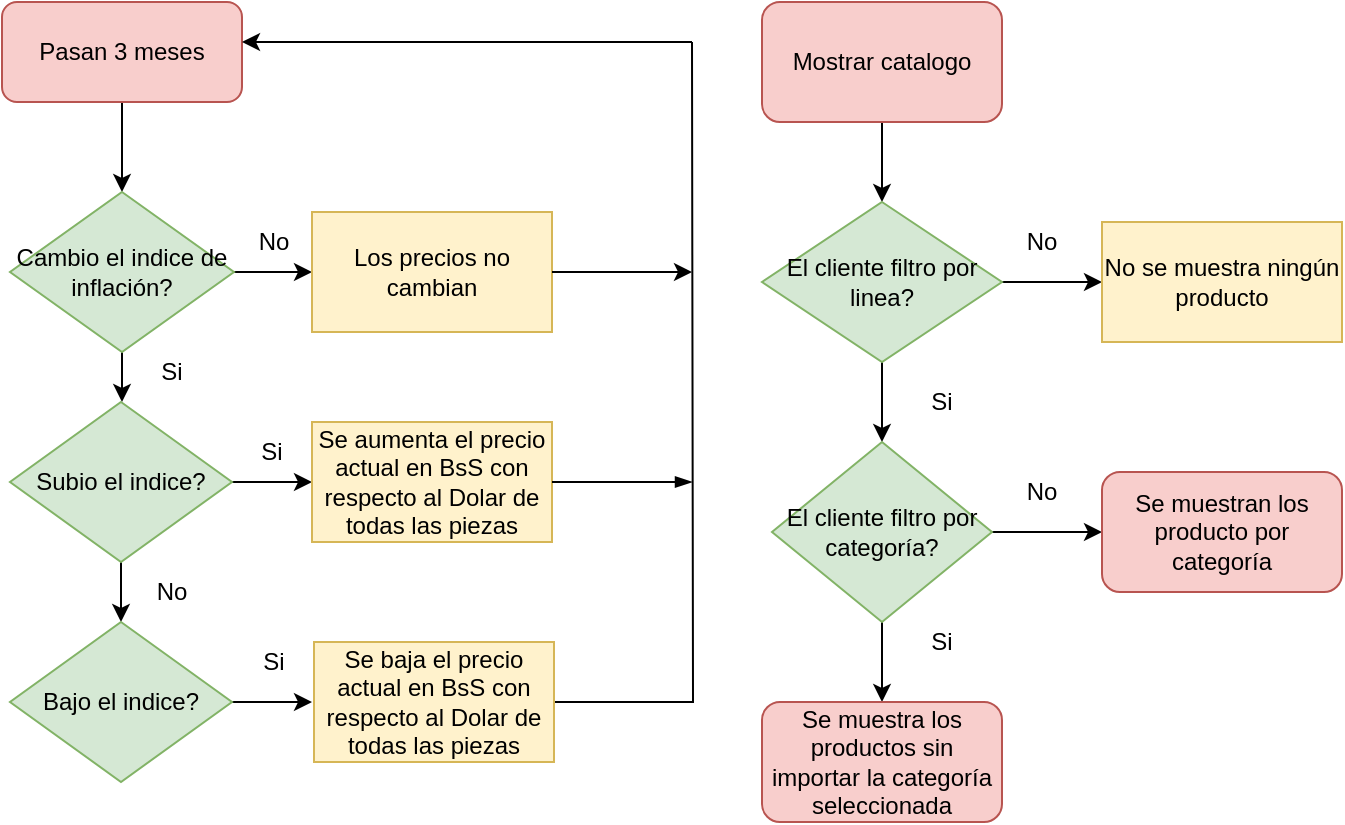 <mxfile version="10.6.7" type="device"><diagram id="4fAUtl6oEkzVibYN3ypi" name="Page-1"><mxGraphModel dx="1394" dy="715" grid="1" gridSize="10" guides="1" tooltips="1" connect="1" arrows="1" fold="1" page="1" pageScale="1" pageWidth="413" pageHeight="291" math="0" shadow="0"><root><mxCell id="0"/><mxCell id="1" parent="0"/><mxCell id="f2nGoe6IRTDVN_i2VUTL-8" value="" style="edgeStyle=orthogonalEdgeStyle;rounded=0;orthogonalLoop=1;jettySize=auto;html=1;" parent="1" source="f2nGoe6IRTDVN_i2VUTL-1" target="f2nGoe6IRTDVN_i2VUTL-5" edge="1"><mxGeometry relative="1" as="geometry"/></mxCell><mxCell id="f2nGoe6IRTDVN_i2VUTL-1" value="Pasan 3 meses" style="rounded=1;whiteSpace=wrap;html=1;fillColor=#f8cecc;strokeColor=#b85450;" parent="1" vertex="1"><mxGeometry x="10" width="120" height="50" as="geometry"/></mxCell><mxCell id="f2nGoe6IRTDVN_i2VUTL-9" style="edgeStyle=orthogonalEdgeStyle;rounded=0;orthogonalLoop=1;jettySize=auto;html=1;" parent="1" source="f2nGoe6IRTDVN_i2VUTL-5" edge="1"><mxGeometry relative="1" as="geometry"><mxPoint x="165" y="135" as="targetPoint"/></mxGeometry></mxCell><mxCell id="f2nGoe6IRTDVN_i2VUTL-12" style="edgeStyle=orthogonalEdgeStyle;rounded=0;orthogonalLoop=1;jettySize=auto;html=1;" parent="1" source="f2nGoe6IRTDVN_i2VUTL-5" edge="1"><mxGeometry relative="1" as="geometry"><mxPoint x="70" y="200" as="targetPoint"/></mxGeometry></mxCell><mxCell id="f2nGoe6IRTDVN_i2VUTL-5" value="&lt;font style=&quot;font-size: 12px&quot;&gt;Cambio el indice de inflación?&lt;/font&gt;" style="rhombus;whiteSpace=wrap;html=1;fillColor=#d5e8d4;strokeColor=#82b366;" parent="1" vertex="1"><mxGeometry x="14" y="95" width="112" height="80" as="geometry"/></mxCell><mxCell id="f2nGoe6IRTDVN_i2VUTL-10" value="No" style="text;html=1;strokeColor=none;fillColor=none;align=center;verticalAlign=middle;whiteSpace=wrap;rounded=0;" parent="1" vertex="1"><mxGeometry x="126" y="110" width="40" height="20" as="geometry"/></mxCell><mxCell id="f2nGoe6IRTDVN_i2VUTL-14" style="edgeStyle=orthogonalEdgeStyle;rounded=0;orthogonalLoop=1;jettySize=auto;html=1;" parent="1" source="f2nGoe6IRTDVN_i2VUTL-13" edge="1"><mxGeometry relative="1" as="geometry"><mxPoint x="165" y="240" as="targetPoint"/></mxGeometry></mxCell><mxCell id="f2nGoe6IRTDVN_i2VUTL-17" style="edgeStyle=orthogonalEdgeStyle;rounded=0;orthogonalLoop=1;jettySize=auto;html=1;" parent="1" source="f2nGoe6IRTDVN_i2VUTL-13" edge="1"><mxGeometry relative="1" as="geometry"><mxPoint x="69.5" y="310" as="targetPoint"/></mxGeometry></mxCell><mxCell id="f2nGoe6IRTDVN_i2VUTL-13" value="Subio el indice?" style="rhombus;whiteSpace=wrap;html=1;fillColor=#d5e8d4;strokeColor=#82b366;" parent="1" vertex="1"><mxGeometry x="14" y="200" width="111" height="80" as="geometry"/></mxCell><mxCell id="f2nGoe6IRTDVN_i2VUTL-16" value="Si" style="text;html=1;strokeColor=none;fillColor=none;align=center;verticalAlign=middle;whiteSpace=wrap;rounded=0;" parent="1" vertex="1"><mxGeometry x="125" y="215" width="40" height="20" as="geometry"/></mxCell><mxCell id="f2nGoe6IRTDVN_i2VUTL-19" value="Si" style="text;html=1;strokeColor=none;fillColor=none;align=center;verticalAlign=middle;whiteSpace=wrap;rounded=0;" parent="1" vertex="1"><mxGeometry x="75" y="175" width="40" height="20" as="geometry"/></mxCell><mxCell id="f2nGoe6IRTDVN_i2VUTL-21" style="edgeStyle=orthogonalEdgeStyle;rounded=0;orthogonalLoop=1;jettySize=auto;html=1;" parent="1" source="f2nGoe6IRTDVN_i2VUTL-20" edge="1"><mxGeometry relative="1" as="geometry"><mxPoint x="165" y="350" as="targetPoint"/></mxGeometry></mxCell><mxCell id="f2nGoe6IRTDVN_i2VUTL-20" value="Bajo el indice?" style="rhombus;whiteSpace=wrap;html=1;fillColor=#d5e8d4;strokeColor=#82b366;" parent="1" vertex="1"><mxGeometry x="14" y="310" width="111" height="80" as="geometry"/></mxCell><mxCell id="f2nGoe6IRTDVN_i2VUTL-22" value="Si" style="text;html=1;strokeColor=none;fillColor=none;align=center;verticalAlign=middle;whiteSpace=wrap;rounded=0;" parent="1" vertex="1"><mxGeometry x="126" y="320" width="40" height="20" as="geometry"/></mxCell><mxCell id="f2nGoe6IRTDVN_i2VUTL-23" value="No" style="text;html=1;strokeColor=none;fillColor=none;align=center;verticalAlign=middle;whiteSpace=wrap;rounded=0;" parent="1" vertex="1"><mxGeometry x="75" y="285" width="40" height="20" as="geometry"/></mxCell><mxCell id="f2nGoe6IRTDVN_i2VUTL-25" value="&lt;span&gt;Los precios no cambian&lt;/span&gt;" style="rounded=0;whiteSpace=wrap;html=1;fillColor=#fff2cc;strokeColor=#d6b656;" parent="1" vertex="1"><mxGeometry x="165" y="105" width="120" height="60" as="geometry"/></mxCell><mxCell id="f2nGoe6IRTDVN_i2VUTL-26" value="&lt;span&gt;Se aumenta el precio actual en BsS con respecto al Dolar de todas las piezas&lt;/span&gt;" style="rounded=0;whiteSpace=wrap;html=1;fillColor=#fff2cc;strokeColor=#d6b656;" parent="1" vertex="1"><mxGeometry x="165" y="210" width="120" height="60" as="geometry"/></mxCell><mxCell id="f2nGoe6IRTDVN_i2VUTL-31" style="edgeStyle=orthogonalEdgeStyle;rounded=0;orthogonalLoop=1;jettySize=auto;html=1;endArrow=none;endFill=0;" parent="1" source="f2nGoe6IRTDVN_i2VUTL-27" edge="1"><mxGeometry relative="1" as="geometry"><mxPoint x="355" y="20" as="targetPoint"/></mxGeometry></mxCell><mxCell id="f2nGoe6IRTDVN_i2VUTL-27" value="&lt;span&gt;Se baja el precio actual en BsS con respecto al Dolar de todas las piezas&lt;/span&gt;" style="rounded=0;whiteSpace=wrap;html=1;fillColor=#fff2cc;strokeColor=#d6b656;" parent="1" vertex="1"><mxGeometry x="166" y="320" width="120" height="60" as="geometry"/></mxCell><mxCell id="f2nGoe6IRTDVN_i2VUTL-32" value="" style="endArrow=classic;html=1;entryX=1;entryY=0.4;entryDx=0;entryDy=0;entryPerimeter=0;" parent="1" target="f2nGoe6IRTDVN_i2VUTL-1" edge="1"><mxGeometry width="50" height="50" relative="1" as="geometry"><mxPoint x="355" y="20" as="sourcePoint"/><mxPoint x="311" y="10" as="targetPoint"/></mxGeometry></mxCell><mxCell id="f2nGoe6IRTDVN_i2VUTL-33" value="" style="endArrow=blockThin;html=1;exitX=1;exitY=0.5;exitDx=0;exitDy=0;endFill=1;" parent="1" source="f2nGoe6IRTDVN_i2VUTL-26" edge="1"><mxGeometry width="50" height="50" relative="1" as="geometry"><mxPoint x="286" y="265" as="sourcePoint"/><mxPoint x="355" y="240" as="targetPoint"/></mxGeometry></mxCell><mxCell id="f2nGoe6IRTDVN_i2VUTL-34" value="" style="endArrow=classic;html=1;exitX=1;exitY=0.5;exitDx=0;exitDy=0;" parent="1" source="f2nGoe6IRTDVN_i2VUTL-25" edge="1"><mxGeometry width="50" height="50" relative="1" as="geometry"><mxPoint x="295" y="160" as="sourcePoint"/><mxPoint x="355" y="135" as="targetPoint"/></mxGeometry></mxCell><mxCell id="45Foew-adKrm_LWI_su1-1" style="edgeStyle=orthogonalEdgeStyle;rounded=0;orthogonalLoop=1;jettySize=auto;html=1;entryX=0.5;entryY=0;entryDx=0;entryDy=0;" parent="1" source="45Foew-adKrm_LWI_su1-2" target="45Foew-adKrm_LWI_su1-5" edge="1"><mxGeometry relative="1" as="geometry"/></mxCell><mxCell id="45Foew-adKrm_LWI_su1-2" value="Mostrar catalogo" style="rounded=1;whiteSpace=wrap;html=1;fillColor=#f8cecc;strokeColor=#b85450;" parent="1" vertex="1"><mxGeometry x="390" width="120" height="60" as="geometry"/></mxCell><mxCell id="45Foew-adKrm_LWI_su1-3" style="edgeStyle=orthogonalEdgeStyle;rounded=0;orthogonalLoop=1;jettySize=auto;html=1;entryX=0;entryY=0.5;entryDx=0;entryDy=0;" parent="1" source="45Foew-adKrm_LWI_su1-5" target="45Foew-adKrm_LWI_su1-9" edge="1"><mxGeometry relative="1" as="geometry"/></mxCell><mxCell id="45Foew-adKrm_LWI_su1-4" style="edgeStyle=orthogonalEdgeStyle;rounded=0;orthogonalLoop=1;jettySize=auto;html=1;entryX=0.5;entryY=0;entryDx=0;entryDy=0;" parent="1" source="45Foew-adKrm_LWI_su1-5" target="45Foew-adKrm_LWI_su1-8" edge="1"><mxGeometry relative="1" as="geometry"/></mxCell><mxCell id="45Foew-adKrm_LWI_su1-5" value="El cliente filtro por linea?" style="rhombus;whiteSpace=wrap;html=1;fillColor=#d5e8d4;strokeColor=#82b366;" parent="1" vertex="1"><mxGeometry x="390" y="100" width="120" height="80" as="geometry"/></mxCell><mxCell id="45Foew-adKrm_LWI_su1-6" style="edgeStyle=orthogonalEdgeStyle;rounded=0;orthogonalLoop=1;jettySize=auto;html=1;entryX=0;entryY=0.5;entryDx=0;entryDy=0;" parent="1" source="45Foew-adKrm_LWI_su1-8" edge="1"><mxGeometry relative="1" as="geometry"><mxPoint x="560" y="265" as="targetPoint"/></mxGeometry></mxCell><mxCell id="45Foew-adKrm_LWI_su1-7" style="edgeStyle=orthogonalEdgeStyle;rounded=0;orthogonalLoop=1;jettySize=auto;html=1;entryX=0.5;entryY=0;entryDx=0;entryDy=0;" parent="1" source="45Foew-adKrm_LWI_su1-8" edge="1"><mxGeometry relative="1" as="geometry"><mxPoint x="450" y="350" as="targetPoint"/></mxGeometry></mxCell><mxCell id="45Foew-adKrm_LWI_su1-8" value="El cliente filtro por categoría?" style="rhombus;whiteSpace=wrap;html=1;fillColor=#d5e8d4;strokeColor=#82b366;" parent="1" vertex="1"><mxGeometry x="395" y="220" width="110" height="90" as="geometry"/></mxCell><mxCell id="45Foew-adKrm_LWI_su1-9" value="No se muestra ningún producto" style="rounded=0;whiteSpace=wrap;html=1;fillColor=#fff2cc;strokeColor=#d6b656;" parent="1" vertex="1"><mxGeometry x="560" y="110" width="120" height="60" as="geometry"/></mxCell><mxCell id="45Foew-adKrm_LWI_su1-10" value="&lt;span&gt;Se muestran los producto por categoría&lt;/span&gt;" style="rounded=1;whiteSpace=wrap;html=1;fillColor=#f8cecc;strokeColor=#b85450;" parent="1" vertex="1"><mxGeometry x="560" y="235" width="120" height="60" as="geometry"/></mxCell><mxCell id="45Foew-adKrm_LWI_su1-11" value="&lt;span&gt;Se muestra los productos sin importar la categoría seleccionada&lt;/span&gt;" style="rounded=1;whiteSpace=wrap;html=1;fillColor=#f8cecc;strokeColor=#b85450;" parent="1" vertex="1"><mxGeometry x="390" y="350" width="120" height="60" as="geometry"/></mxCell><mxCell id="45Foew-adKrm_LWI_su1-12" value="No" style="text;html=1;strokeColor=none;fillColor=none;align=center;verticalAlign=middle;whiteSpace=wrap;rounded=0;" parent="1" vertex="1"><mxGeometry x="510" y="110" width="40" height="20" as="geometry"/></mxCell><mxCell id="45Foew-adKrm_LWI_su1-13" value="No" style="text;html=1;strokeColor=none;fillColor=none;align=center;verticalAlign=middle;whiteSpace=wrap;rounded=0;" parent="1" vertex="1"><mxGeometry x="510" y="235" width="40" height="20" as="geometry"/></mxCell><mxCell id="45Foew-adKrm_LWI_su1-14" value="Si" style="text;html=1;strokeColor=none;fillColor=none;align=center;verticalAlign=middle;whiteSpace=wrap;rounded=0;" parent="1" vertex="1"><mxGeometry x="460" y="310" width="40" height="20" as="geometry"/></mxCell><mxCell id="45Foew-adKrm_LWI_su1-15" value="Si" style="text;html=1;strokeColor=none;fillColor=none;align=center;verticalAlign=middle;whiteSpace=wrap;rounded=0;" parent="1" vertex="1"><mxGeometry x="460" y="190" width="40" height="20" as="geometry"/></mxCell></root></mxGraphModel></diagram></mxfile>